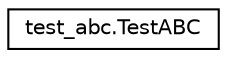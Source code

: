 digraph "Graphical Class Hierarchy"
{
 // LATEX_PDF_SIZE
  edge [fontname="Helvetica",fontsize="10",labelfontname="Helvetica",labelfontsize="10"];
  node [fontname="Helvetica",fontsize="10",shape=record];
  rankdir="LR";
  Node0 [label="test_abc.TestABC",height=0.2,width=0.4,color="black", fillcolor="white", style="filled",URL="$classtest__abc_1_1TestABC.html",tooltip=" "];
}
